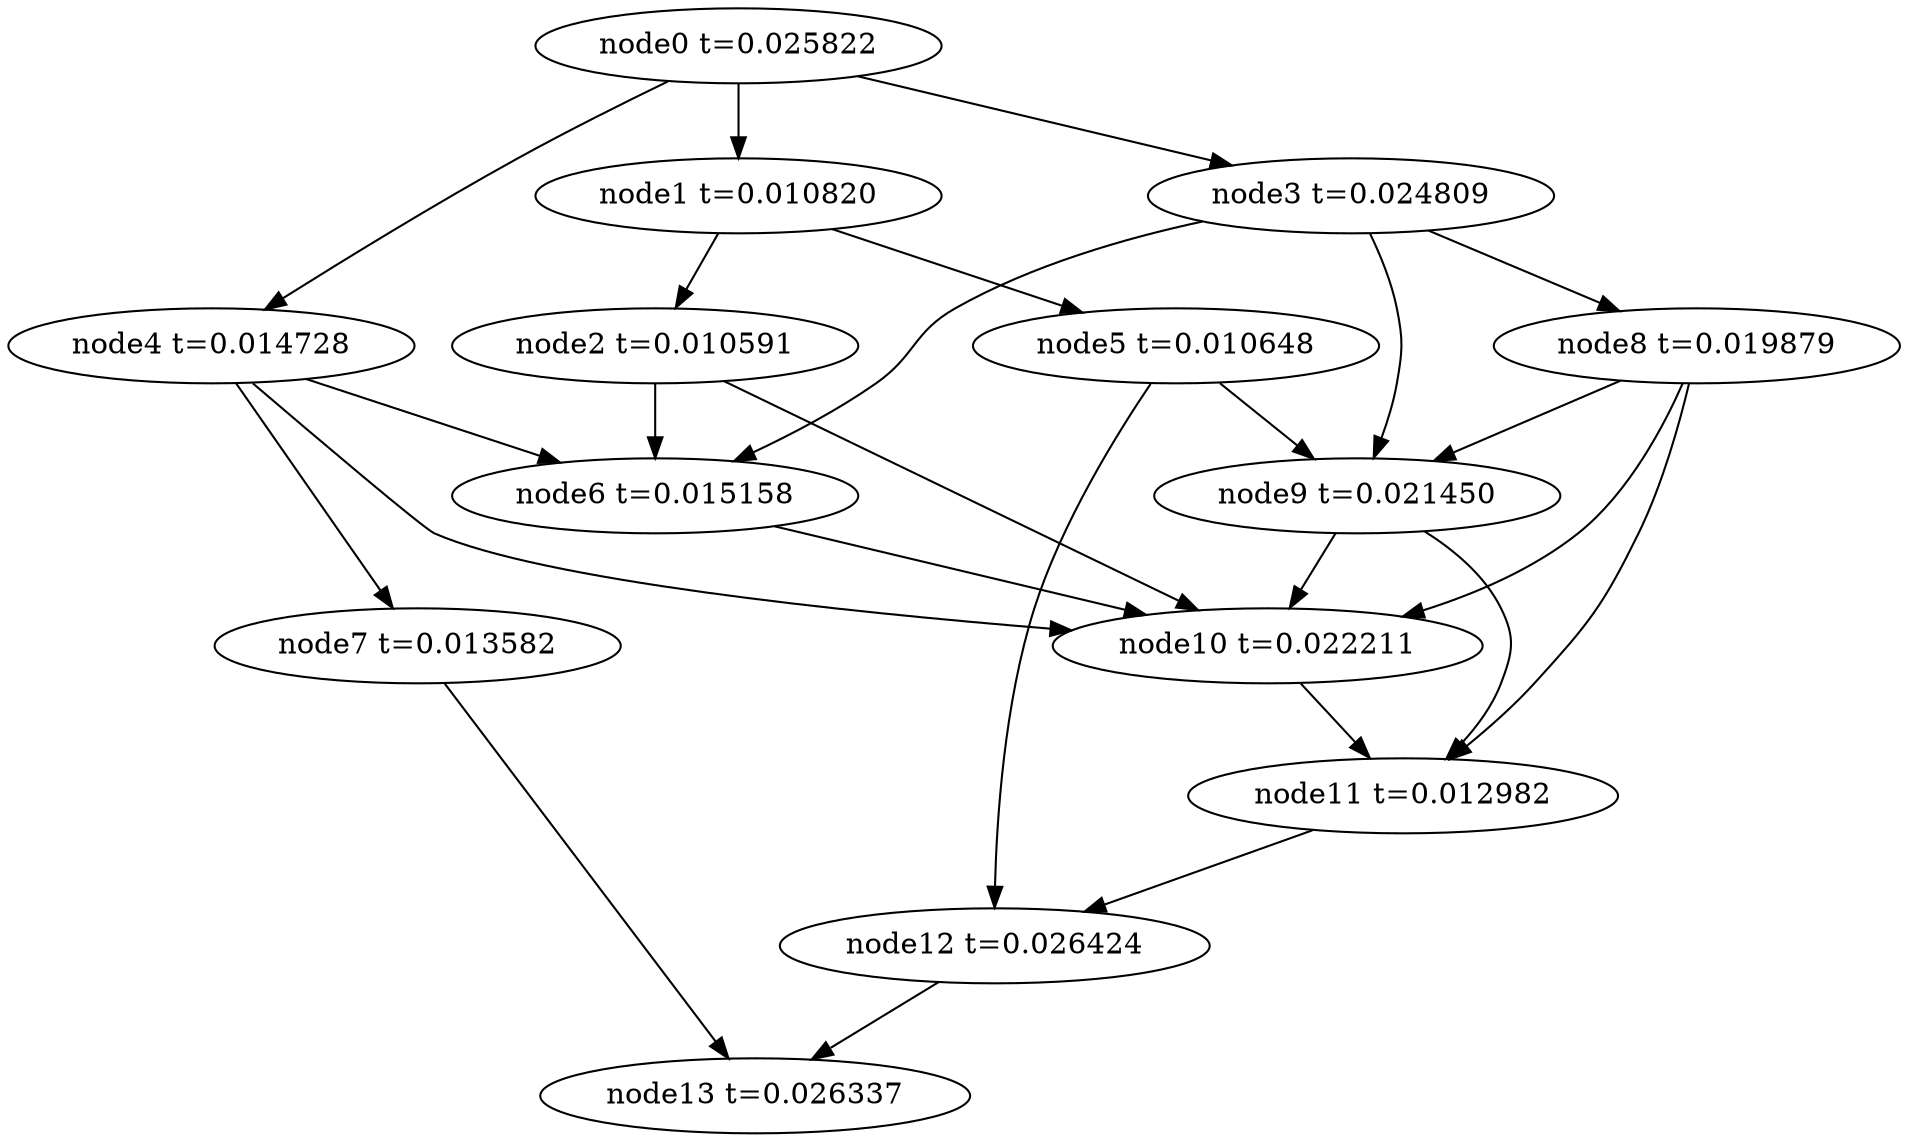 digraph g{
	node13[label="node13 t=0.026337"]
	node12 -> node13
	node12[label="node12 t=0.026424"];
	node11 -> node12
	node11[label="node11 t=0.012982"];
	node10 -> node11
	node10[label="node10 t=0.022211"];
	node9 -> node11
	node9 -> node10
	node9[label="node9 t=0.021450"];
	node8 -> node11
	node8 -> node10
	node8 -> node9
	node8[label="node8 t=0.019879"];
	node7 -> node13
	node7[label="node7 t=0.013582"];
	node6 -> node10
	node6[label="node6 t=0.015158"];
	node5 -> node12
	node5 -> node9
	node5[label="node5 t=0.010648"];
	node4 -> node10
	node4 -> node7
	node4 -> node6
	node4[label="node4 t=0.014728"];
	node3 -> node9
	node3 -> node8
	node3 -> node6
	node3[label="node3 t=0.024809"];
	node2 -> node10
	node2 -> node6
	node2[label="node2 t=0.010591"];
	node1 -> node5
	node1 -> node2
	node1[label="node1 t=0.010820"];
	node0 -> node4
	node0 -> node3
	node0 -> node1
	node0[label="node0 t=0.025822"];
}
